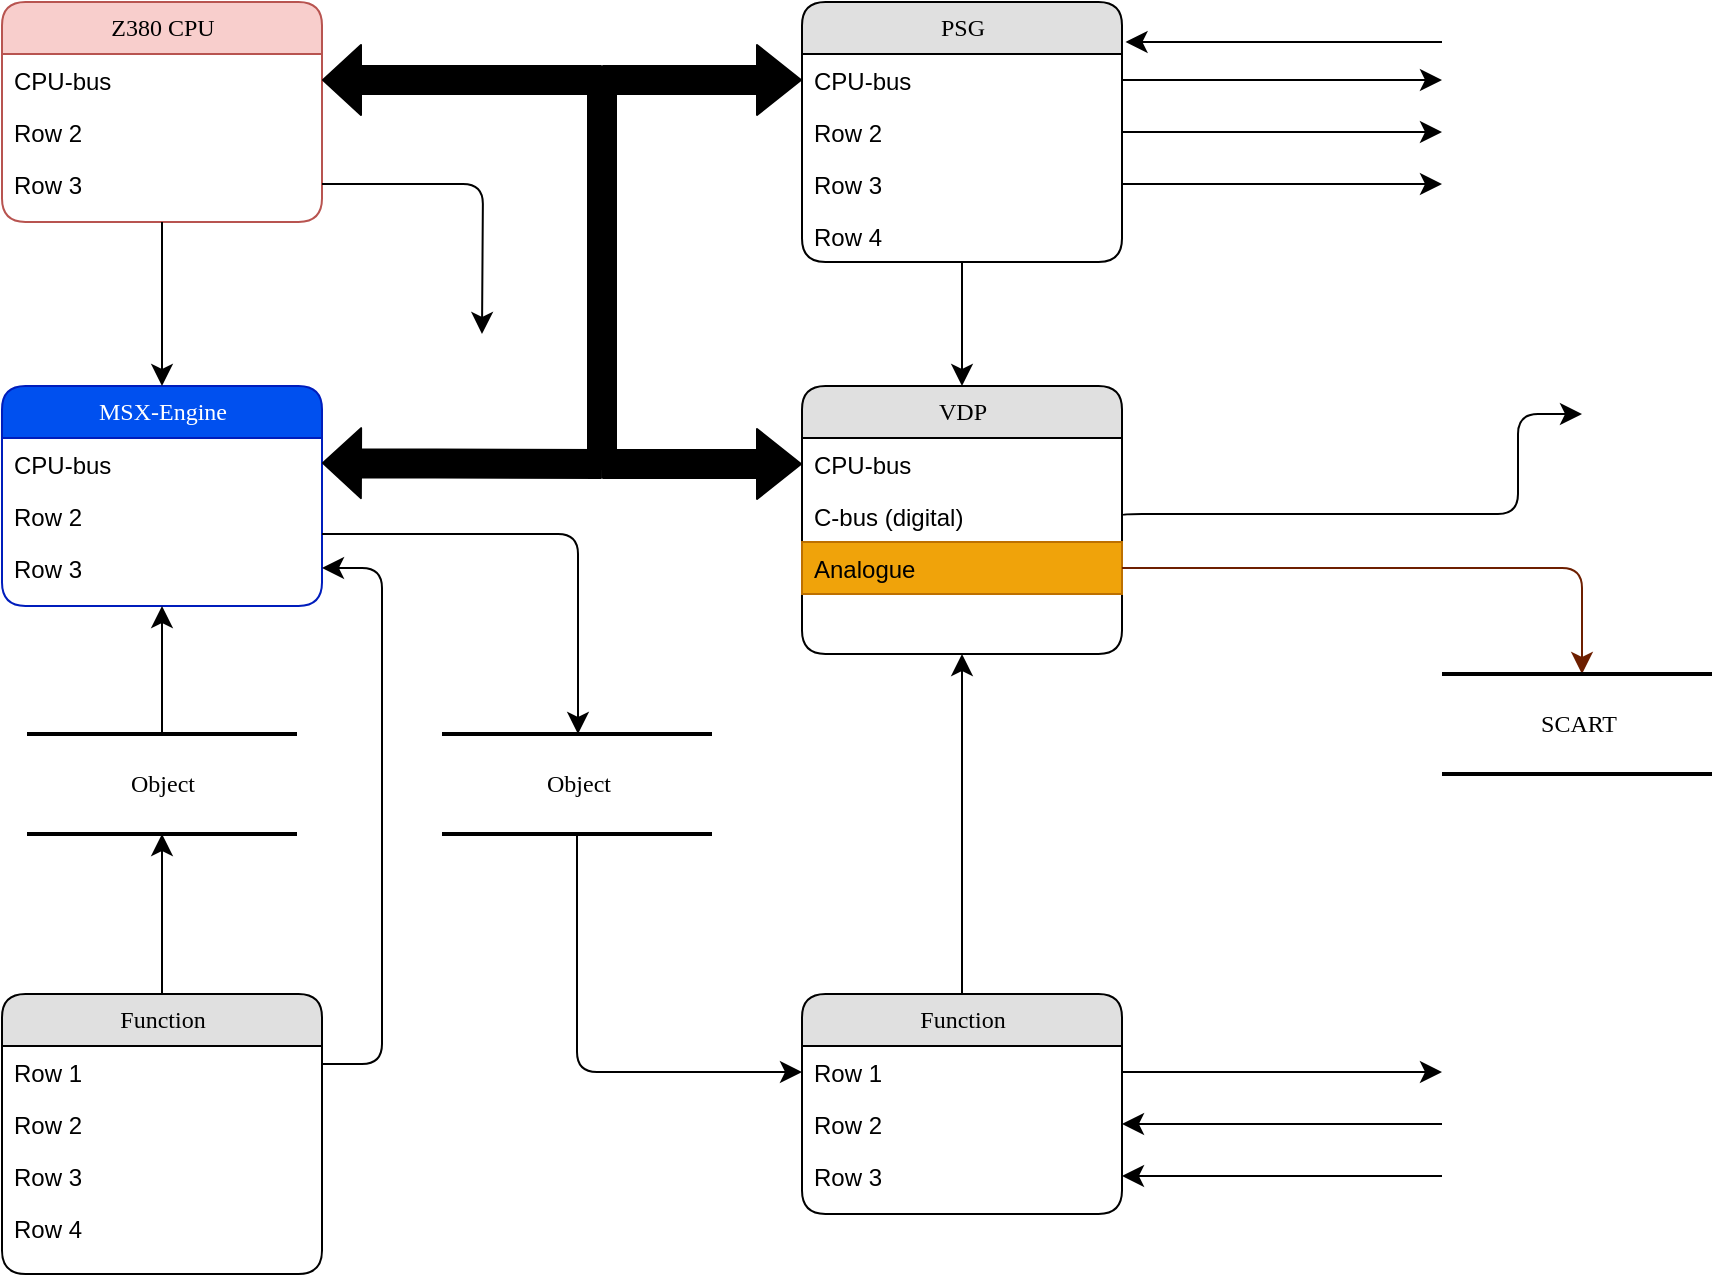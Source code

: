 <mxfile version="19.0.3" type="device"><diagram name="Page-1" id="b520641d-4fe3-3701-9064-5fc419738815"><mxGraphModel dx="1102" dy="865" grid="1" gridSize="10" guides="1" tooltips="1" connect="1" arrows="1" fold="1" page="1" pageScale="1" pageWidth="1100" pageHeight="850" background="none" math="0" shadow="0"><root><mxCell id="0"/><mxCell id="1" parent="0"/><mxCell id="2debaab0fafb2da2-10" value="Object" style="html=1;rounded=0;shadow=0;comic=0;labelBackgroundColor=none;strokeWidth=2;fontFamily=Verdana;fontSize=12;align=center;shape=mxgraph.ios7ui.horLines;" parent="1" vertex="1"><mxGeometry x="172.5" y="440" width="135" height="50" as="geometry"/></mxCell><mxCell id="21ea969265ad0168-6" value="Z380 CPU" style="swimlane;html=1;fontStyle=0;childLayout=stackLayout;horizontal=1;startSize=26;fillColor=#f8cecc;horizontalStack=0;resizeParent=1;resizeLast=0;collapsible=1;marginBottom=0;swimlaneFillColor=#ffffff;align=center;rounded=1;shadow=0;comic=0;labelBackgroundColor=none;strokeWidth=1;fontFamily=Verdana;fontSize=12;strokeColor=#b85450;" parent="1" vertex="1"><mxGeometry x="160" y="74" width="160" height="110" as="geometry"/></mxCell><mxCell id="21ea969265ad0168-7" value="CPU-bus" style="text;html=1;strokeColor=none;fillColor=none;spacingLeft=4;spacingRight=4;whiteSpace=wrap;overflow=hidden;rotatable=0;points=[[0,0.5],[1,0.5]];portConstraint=eastwest;" parent="21ea969265ad0168-6" vertex="1"><mxGeometry y="26" width="160" height="26" as="geometry"/></mxCell><mxCell id="21ea969265ad0168-8" value="Row 2" style="text;html=1;strokeColor=none;fillColor=none;spacingLeft=4;spacingRight=4;whiteSpace=wrap;overflow=hidden;rotatable=0;points=[[0,0.5],[1,0.5]];portConstraint=eastwest;" parent="21ea969265ad0168-6" vertex="1"><mxGeometry y="52" width="160" height="26" as="geometry"/></mxCell><mxCell id="21ea969265ad0168-9" value="Row 3" style="text;html=1;strokeColor=none;fillColor=none;spacingLeft=4;spacingRight=4;whiteSpace=wrap;overflow=hidden;rotatable=0;points=[[0,0.5],[1,0.5]];portConstraint=eastwest;" parent="21ea969265ad0168-6" vertex="1"><mxGeometry y="78" width="160" height="26" as="geometry"/></mxCell><mxCell id="21ea969265ad0168-10" value="PSG&lt;br&gt;" style="swimlane;html=1;fontStyle=0;childLayout=stackLayout;horizontal=1;startSize=26;fillColor=#e0e0e0;horizontalStack=0;resizeParent=1;resizeLast=0;collapsible=1;marginBottom=0;swimlaneFillColor=#ffffff;align=center;rounded=1;shadow=0;comic=0;labelBackgroundColor=none;strokeWidth=1;fontFamily=Verdana;fontSize=12" parent="1" vertex="1"><mxGeometry x="560" y="74" width="160" height="130" as="geometry"/></mxCell><mxCell id="21ea969265ad0168-11" value="CPU-bus" style="text;html=1;strokeColor=none;fillColor=none;spacingLeft=4;spacingRight=4;whiteSpace=wrap;overflow=hidden;rotatable=0;points=[[0,0.5],[1,0.5]];portConstraint=eastwest;" parent="21ea969265ad0168-10" vertex="1"><mxGeometry y="26" width="160" height="26" as="geometry"/></mxCell><mxCell id="21ea969265ad0168-12" value="Row 2" style="text;html=1;strokeColor=none;fillColor=none;spacingLeft=4;spacingRight=4;whiteSpace=wrap;overflow=hidden;rotatable=0;points=[[0,0.5],[1,0.5]];portConstraint=eastwest;" parent="21ea969265ad0168-10" vertex="1"><mxGeometry y="52" width="160" height="26" as="geometry"/></mxCell><mxCell id="21ea969265ad0168-52" value="Row 3" style="text;html=1;strokeColor=none;fillColor=none;spacingLeft=4;spacingRight=4;whiteSpace=wrap;overflow=hidden;rotatable=0;points=[[0,0.5],[1,0.5]];portConstraint=eastwest;" parent="21ea969265ad0168-10" vertex="1"><mxGeometry y="78" width="160" height="26" as="geometry"/></mxCell><mxCell id="21ea969265ad0168-13" value="Row 4" style="text;html=1;strokeColor=none;fillColor=none;spacingLeft=4;spacingRight=4;whiteSpace=wrap;overflow=hidden;rotatable=0;points=[[0,0.5],[1,0.5]];portConstraint=eastwest;" parent="21ea969265ad0168-10" vertex="1"><mxGeometry y="104" width="160" height="26" as="geometry"/></mxCell><mxCell id="21ea969265ad0168-14" value="MSX-Engine&lt;br&gt;" style="swimlane;html=1;fontStyle=0;childLayout=stackLayout;horizontal=1;startSize=26;fillColor=#0050ef;horizontalStack=0;resizeParent=1;resizeLast=0;collapsible=1;marginBottom=0;swimlaneFillColor=#ffffff;align=center;rounded=1;shadow=0;comic=0;labelBackgroundColor=none;strokeWidth=1;fontFamily=Verdana;fontSize=12;strokeColor=#001DBC;fontColor=#ffffff;" parent="1" vertex="1"><mxGeometry x="160" y="266" width="160" height="110" as="geometry"/></mxCell><mxCell id="21ea969265ad0168-15" value="CPU-bus" style="text;html=1;strokeColor=none;fillColor=none;spacingLeft=4;spacingRight=4;whiteSpace=wrap;overflow=hidden;rotatable=0;points=[[0,0.5],[1,0.5]];portConstraint=eastwest;" parent="21ea969265ad0168-14" vertex="1"><mxGeometry y="26" width="160" height="26" as="geometry"/></mxCell><mxCell id="21ea969265ad0168-16" value="Row 2" style="text;html=1;strokeColor=none;fillColor=none;spacingLeft=4;spacingRight=4;whiteSpace=wrap;overflow=hidden;rotatable=0;points=[[0,0.5],[1,0.5]];portConstraint=eastwest;" parent="21ea969265ad0168-14" vertex="1"><mxGeometry y="52" width="160" height="26" as="geometry"/></mxCell><mxCell id="21ea969265ad0168-17" value="Row 3" style="text;html=1;strokeColor=none;fillColor=none;spacingLeft=4;spacingRight=4;whiteSpace=wrap;overflow=hidden;rotatable=0;points=[[0,0.5],[1,0.5]];portConstraint=eastwest;" parent="21ea969265ad0168-14" vertex="1"><mxGeometry y="78" width="160" height="26" as="geometry"/></mxCell><mxCell id="21ea969265ad0168-18" value="Function" style="swimlane;html=1;fontStyle=0;childLayout=stackLayout;horizontal=1;startSize=26;fillColor=#e0e0e0;horizontalStack=0;resizeParent=1;resizeLast=0;collapsible=1;marginBottom=0;swimlaneFillColor=#ffffff;align=center;rounded=1;shadow=0;comic=0;labelBackgroundColor=none;strokeWidth=1;fontFamily=Verdana;fontSize=12" parent="1" vertex="1"><mxGeometry x="160" y="570" width="160" height="140" as="geometry"/></mxCell><mxCell id="21ea969265ad0168-19" value="Row 1" style="text;html=1;strokeColor=none;fillColor=none;spacingLeft=4;spacingRight=4;whiteSpace=wrap;overflow=hidden;rotatable=0;points=[[0,0.5],[1,0.5]];portConstraint=eastwest;" parent="21ea969265ad0168-18" vertex="1"><mxGeometry y="26" width="160" height="26" as="geometry"/></mxCell><mxCell id="21ea969265ad0168-20" value="Row 2" style="text;html=1;strokeColor=none;fillColor=none;spacingLeft=4;spacingRight=4;whiteSpace=wrap;overflow=hidden;rotatable=0;points=[[0,0.5],[1,0.5]];portConstraint=eastwest;" parent="21ea969265ad0168-18" vertex="1"><mxGeometry y="52" width="160" height="26" as="geometry"/></mxCell><mxCell id="21ea969265ad0168-51" value="Row 3" style="text;html=1;strokeColor=none;fillColor=none;spacingLeft=4;spacingRight=4;whiteSpace=wrap;overflow=hidden;rotatable=0;points=[[0,0.5],[1,0.5]];portConstraint=eastwest;" parent="21ea969265ad0168-18" vertex="1"><mxGeometry y="78" width="160" height="26" as="geometry"/></mxCell><mxCell id="21ea969265ad0168-21" value="Row 4" style="text;html=1;strokeColor=none;fillColor=none;spacingLeft=4;spacingRight=4;whiteSpace=wrap;overflow=hidden;rotatable=0;points=[[0,0.5],[1,0.5]];portConstraint=eastwest;" parent="21ea969265ad0168-18" vertex="1"><mxGeometry y="104" width="160" height="26" as="geometry"/></mxCell><mxCell id="21ea969265ad0168-22" value="VDP" style="swimlane;html=1;fontStyle=0;childLayout=stackLayout;horizontal=1;startSize=26;fillColor=#e0e0e0;horizontalStack=0;resizeParent=1;resizeLast=0;collapsible=1;marginBottom=0;swimlaneFillColor=#ffffff;align=center;rounded=1;shadow=0;comic=0;labelBackgroundColor=none;strokeWidth=1;fontFamily=Verdana;fontSize=12" parent="1" vertex="1"><mxGeometry x="560" y="266" width="160" height="134" as="geometry"/></mxCell><mxCell id="21ea969265ad0168-23" value="CPU-bus" style="text;html=1;strokeColor=none;fillColor=none;spacingLeft=4;spacingRight=4;whiteSpace=wrap;overflow=hidden;rotatable=0;points=[[0,0.5],[1,0.5]];portConstraint=eastwest;" parent="21ea969265ad0168-22" vertex="1"><mxGeometry y="26" width="160" height="26" as="geometry"/></mxCell><mxCell id="21ea969265ad0168-24" value="C-bus (digital)" style="text;html=1;strokeColor=none;fillColor=none;spacingLeft=4;spacingRight=4;whiteSpace=wrap;overflow=hidden;rotatable=0;points=[[0,0.5],[1,0.5]];portConstraint=eastwest;" parent="21ea969265ad0168-22" vertex="1"><mxGeometry y="52" width="160" height="26" as="geometry"/></mxCell><mxCell id="NUfY3C8CSdBIGHYNwxis-8" value="Analogue&lt;br&gt;" style="text;html=1;strokeColor=#BD7000;fillColor=#f0a30a;spacingLeft=4;spacingRight=4;whiteSpace=wrap;overflow=hidden;rotatable=0;points=[[0,0.5],[1,0.5]];portConstraint=eastwest;fontColor=#000000;" vertex="1" parent="21ea969265ad0168-22"><mxGeometry y="78" width="160" height="26" as="geometry"/></mxCell><mxCell id="21ea969265ad0168-26" value="Function" style="swimlane;html=1;fontStyle=0;childLayout=stackLayout;horizontal=1;startSize=26;fillColor=#e0e0e0;horizontalStack=0;resizeParent=1;resizeLast=0;collapsible=1;marginBottom=0;swimlaneFillColor=#ffffff;align=center;rounded=1;shadow=0;comic=0;labelBackgroundColor=none;strokeWidth=1;fontFamily=Verdana;fontSize=12" parent="1" vertex="1"><mxGeometry x="560" y="570" width="160" height="110" as="geometry"/></mxCell><mxCell id="21ea969265ad0168-27" value="Row 1" style="text;html=1;strokeColor=none;fillColor=none;spacingLeft=4;spacingRight=4;whiteSpace=wrap;overflow=hidden;rotatable=0;points=[[0,0.5],[1,0.5]];portConstraint=eastwest;" parent="21ea969265ad0168-26" vertex="1"><mxGeometry y="26" width="160" height="26" as="geometry"/></mxCell><mxCell id="21ea969265ad0168-28" value="Row 2" style="text;html=1;strokeColor=none;fillColor=none;spacingLeft=4;spacingRight=4;whiteSpace=wrap;overflow=hidden;rotatable=0;points=[[0,0.5],[1,0.5]];portConstraint=eastwest;" parent="21ea969265ad0168-26" vertex="1"><mxGeometry y="52" width="160" height="26" as="geometry"/></mxCell><mxCell id="21ea969265ad0168-29" value="Row 3" style="text;html=1;strokeColor=none;fillColor=none;spacingLeft=4;spacingRight=4;whiteSpace=wrap;overflow=hidden;rotatable=0;points=[[0,0.5],[1,0.5]];portConstraint=eastwest;" parent="21ea969265ad0168-26" vertex="1"><mxGeometry y="78" width="160" height="26" as="geometry"/></mxCell><mxCell id="21ea969265ad0168-30" value="Object" style="html=1;rounded=0;shadow=0;comic=0;labelBackgroundColor=none;strokeWidth=2;fontFamily=Verdana;fontSize=12;align=center;shape=mxgraph.ios7ui.horLines;" parent="1" vertex="1"><mxGeometry x="380" y="440" width="135" height="50" as="geometry"/></mxCell><mxCell id="21ea969265ad0168-31" style="edgeStyle=none;html=1;labelBackgroundColor=none;startFill=0;startSize=8;endFill=1;endSize=8;fontFamily=Verdana;fontSize=12;" parent="1" source="21ea969265ad0168-18" target="2debaab0fafb2da2-10" edge="1"><mxGeometry relative="1" as="geometry"/></mxCell><mxCell id="21ea969265ad0168-32" style="edgeStyle=none;html=1;labelBackgroundColor=none;startFill=0;startSize=8;endFill=1;endSize=8;fontFamily=Verdana;fontSize=12;" parent="1" source="2debaab0fafb2da2-10" target="21ea969265ad0168-14" edge="1"><mxGeometry relative="1" as="geometry"/></mxCell><mxCell id="21ea969265ad0168-33" style="edgeStyle=orthogonalEdgeStyle;html=1;labelBackgroundColor=none;startFill=0;startSize=8;endFill=1;endSize=8;fontFamily=Verdana;fontSize=12;exitX=1;exitY=0.25;entryX=1;entryY=0.5;" parent="1" source="21ea969265ad0168-18" target="21ea969265ad0168-17" edge="1"><mxGeometry relative="1" as="geometry"><Array as="points"><mxPoint x="350" y="605"/><mxPoint x="350" y="357"/></Array></mxGeometry></mxCell><mxCell id="21ea969265ad0168-34" value="" style="edgeStyle=orthogonalEdgeStyle;html=1;labelBackgroundColor=none;startFill=0;startSize=8;endFill=1;endSize=8;fontFamily=Verdana;fontSize=12;" parent="1" source="21ea969265ad0168-30" target="21ea969265ad0168-27" edge="1"><mxGeometry x="-0.134" y="32" relative="1" as="geometry"><mxPoint as="offset"/></mxGeometry></mxCell><mxCell id="21ea969265ad0168-35" style="edgeStyle=orthogonalEdgeStyle;html=1;labelBackgroundColor=none;startFill=0;startSize=8;endFill=1;endSize=8;fontFamily=Verdana;fontSize=12;" parent="1" source="21ea969265ad0168-14" target="21ea969265ad0168-30" edge="1"><mxGeometry relative="1" as="geometry"><Array as="points"><mxPoint x="448" y="340"/></Array></mxGeometry></mxCell><mxCell id="21ea969265ad0168-36" style="edgeStyle=orthogonalEdgeStyle;html=1;labelBackgroundColor=none;startFill=0;startSize=8;endFill=1;endSize=8;fontFamily=Verdana;fontSize=12;" parent="1" source="21ea969265ad0168-6" target="21ea969265ad0168-14" edge="1"><mxGeometry relative="1" as="geometry"/></mxCell><mxCell id="21ea969265ad0168-37" style="edgeStyle=orthogonalEdgeStyle;html=1;labelBackgroundColor=none;startFill=0;startSize=8;endFill=1;endSize=8;fontFamily=Verdana;fontSize=12;" parent="1" source="21ea969265ad0168-26" target="21ea969265ad0168-22" edge="1"><mxGeometry relative="1" as="geometry"/></mxCell><mxCell id="21ea969265ad0168-38" style="edgeStyle=orthogonalEdgeStyle;html=1;labelBackgroundColor=none;startFill=0;startSize=8;endFill=1;endSize=8;fontFamily=Verdana;fontSize=12;" parent="1" source="21ea969265ad0168-10" target="21ea969265ad0168-22" edge="1"><mxGeometry relative="1" as="geometry"/></mxCell><mxCell id="21ea969265ad0168-40" style="edgeStyle=orthogonalEdgeStyle;html=1;entryX=1;entryY=0.5;labelBackgroundColor=none;startFill=0;endFill=1;fontFamily=Verdana;fontSize=12;strokeWidth=1;shape=flexArrow;fillColor=#000000;strokeColor=default;startArrow=none;width=14;startSize=7;" parent="1" source="NUfY3C8CSdBIGHYNwxis-1" target="21ea969265ad0168-7" edge="1"><mxGeometry relative="1" as="geometry"><mxPoint x="520" y="70" as="sourcePoint"/></mxGeometry></mxCell><mxCell id="21ea969265ad0168-41" style="edgeStyle=orthogonalEdgeStyle;html=1;exitX=1;exitY=0.5;labelBackgroundColor=none;startFill=0;startSize=8;endFill=1;endSize=8;fontFamily=Verdana;fontSize=12;" parent="1" source="21ea969265ad0168-9" edge="1"><mxGeometry relative="1" as="geometry"><mxPoint x="400" y="240" as="targetPoint"/></mxGeometry></mxCell><mxCell id="21ea969265ad0168-43" style="edgeStyle=orthogonalEdgeStyle;html=1;labelBackgroundColor=none;startFill=0;startSize=8;endFill=1;endSize=8;fontFamily=Verdana;fontSize=12;exitX=1;exitY=0.5;exitDx=0;exitDy=0;fillColor=#a0522d;strokeColor=#6D1F00;" parent="1" source="NUfY3C8CSdBIGHYNwxis-8" edge="1" target="NUfY3C8CSdBIGHYNwxis-6"><mxGeometry relative="1" as="geometry"><mxPoint x="880" y="331" as="targetPoint"/><mxPoint x="800" y="340" as="sourcePoint"/><Array as="points"><mxPoint x="950" y="357"/></Array></mxGeometry></mxCell><mxCell id="21ea969265ad0168-44" style="edgeStyle=orthogonalEdgeStyle;html=1;exitX=1;exitY=0.5;labelBackgroundColor=none;startFill=0;startSize=8;endFill=1;endSize=8;fontFamily=Verdana;fontSize=12;" parent="1" source="21ea969265ad0168-27" edge="1"><mxGeometry relative="1" as="geometry"><mxPoint x="880" y="609" as="targetPoint"/></mxGeometry></mxCell><mxCell id="21ea969265ad0168-45" style="edgeStyle=orthogonalEdgeStyle;html=1;labelBackgroundColor=none;startFill=0;startSize=8;endFill=1;endSize=8;fontFamily=Verdana;fontSize=12;entryX=1;entryY=0.5;" parent="1" target="21ea969265ad0168-28" edge="1"><mxGeometry relative="1" as="geometry"><mxPoint x="890" y="619" as="targetPoint"/><mxPoint x="880" y="635" as="sourcePoint"/><Array as="points"><mxPoint x="880" y="635"/></Array></mxGeometry></mxCell><mxCell id="21ea969265ad0168-46" style="edgeStyle=orthogonalEdgeStyle;html=1;labelBackgroundColor=none;startFill=0;startSize=8;endFill=1;endSize=8;fontFamily=Verdana;fontSize=12;entryX=1;entryY=0.5;" parent="1" target="21ea969265ad0168-29" edge="1"><mxGeometry relative="1" as="geometry"><mxPoint x="730.19" y="645.095" as="targetPoint"/><mxPoint x="880" y="661" as="sourcePoint"/><Array as="points"><mxPoint x="800" y="661"/><mxPoint x="800" y="661"/></Array></mxGeometry></mxCell><mxCell id="21ea969265ad0168-47" style="edgeStyle=orthogonalEdgeStyle;html=1;exitX=1;exitY=0.5;labelBackgroundColor=none;startFill=0;startSize=8;endFill=1;endSize=8;fontFamily=Verdana;fontSize=12;" parent="1" source="21ea969265ad0168-11" edge="1"><mxGeometry relative="1" as="geometry"><mxPoint x="880" y="113" as="targetPoint"/></mxGeometry></mxCell><mxCell id="21ea969265ad0168-48" style="edgeStyle=orthogonalEdgeStyle;html=1;exitX=1;exitY=0.5;labelBackgroundColor=none;startFill=0;startSize=8;endFill=1;endSize=8;fontFamily=Verdana;fontSize=12;" parent="1" source="21ea969265ad0168-12" edge="1"><mxGeometry relative="1" as="geometry"><mxPoint x="880" y="139" as="targetPoint"/></mxGeometry></mxCell><mxCell id="21ea969265ad0168-49" style="edgeStyle=orthogonalEdgeStyle;html=1;exitX=1;exitY=0.5;labelBackgroundColor=none;startFill=0;startSize=8;endFill=1;endSize=8;fontFamily=Verdana;fontSize=12;" parent="1" source="21ea969265ad0168-52" edge="1"><mxGeometry relative="1" as="geometry"><mxPoint x="880" y="165" as="targetPoint"/><Array as="points"/></mxGeometry></mxCell><mxCell id="21ea969265ad0168-50" style="edgeStyle=elbowEdgeStyle;html=1;labelBackgroundColor=none;startFill=0;startSize=8;endFill=1;endSize=8;fontFamily=Verdana;fontSize=12;elbow=vertical;entryX=1.011;entryY=0.152;entryPerimeter=0;" parent="1" target="21ea969265ad0168-10" edge="1"><mxGeometry relative="1" as="geometry"><mxPoint x="740" y="89" as="targetPoint"/><mxPoint x="880" y="94" as="sourcePoint"/><Array as="points"><mxPoint x="810" y="94"/></Array></mxGeometry></mxCell><mxCell id="NUfY3C8CSdBIGHYNwxis-1" value="" style="shape=waypoint;sketch=0;fillStyle=solid;size=6;pointerEvents=1;points=[];fillColor=none;resizable=0;rotatable=0;perimeter=centerPerimeter;snapToPoint=1;" vertex="1" parent="1"><mxGeometry x="440" y="93" width="40" height="40" as="geometry"/></mxCell><mxCell id="NUfY3C8CSdBIGHYNwxis-4" value="" style="edgeStyle=orthogonalEdgeStyle;html=1;labelBackgroundColor=none;startFill=0;endFill=1;fontFamily=Verdana;fontSize=12;strokeWidth=1;shape=flexArrow;fillColor=#000000;strokeColor=default;startArrow=block;width=14;startSize=7;endArrow=none;" edge="1" parent="1" source="21ea969265ad0168-11" target="NUfY3C8CSdBIGHYNwxis-1"><mxGeometry relative="1" as="geometry"><mxPoint x="560" y="113" as="sourcePoint"/><mxPoint x="320" y="113" as="targetPoint"/></mxGeometry></mxCell><mxCell id="NUfY3C8CSdBIGHYNwxis-5" value="" style="edgeStyle=orthogonalEdgeStyle;html=1;labelBackgroundColor=none;startFill=0;endFill=1;fontFamily=Verdana;fontSize=12;strokeWidth=1;shape=flexArrow;fillColor=#000000;strokeColor=default;startArrow=none;width=14;startSize=7;endArrow=none;exitDx=0;exitDy=0;" edge="1" parent="1" source="NUfY3C8CSdBIGHYNwxis-10" target="NUfY3C8CSdBIGHYNwxis-1"><mxGeometry relative="1" as="geometry"><mxPoint x="520" y="190" as="sourcePoint"/><mxPoint x="470" y="123" as="targetPoint"/></mxGeometry></mxCell><mxCell id="NUfY3C8CSdBIGHYNwxis-6" value="SCART" style="html=1;rounded=0;shadow=0;comic=0;labelBackgroundColor=none;strokeWidth=2;fontFamily=Verdana;fontSize=12;align=center;shape=mxgraph.ios7ui.horLines;" vertex="1" parent="1"><mxGeometry x="880" y="410" width="135" height="50" as="geometry"/></mxCell><mxCell id="NUfY3C8CSdBIGHYNwxis-7" style="edgeStyle=orthogonalEdgeStyle;html=1;labelBackgroundColor=none;startFill=0;startSize=8;endFill=1;endSize=8;fontFamily=Verdana;fontSize=12;exitX=1;exitY=0.5;exitDx=0;exitDy=0;" edge="1" parent="1" source="21ea969265ad0168-24"><mxGeometry relative="1" as="geometry"><mxPoint x="950" y="280" as="targetPoint"/><mxPoint x="720" y="310" as="sourcePoint"/><Array as="points"><mxPoint x="720" y="330"/><mxPoint x="918" y="330"/><mxPoint x="918" y="280"/></Array></mxGeometry></mxCell><mxCell id="NUfY3C8CSdBIGHYNwxis-10" value="" style="shape=waypoint;sketch=0;fillStyle=solid;size=6;pointerEvents=1;points=[];fillColor=none;resizable=0;rotatable=0;perimeter=centerPerimeter;snapToPoint=1;" vertex="1" parent="1"><mxGeometry x="440" y="285" width="40" height="40" as="geometry"/></mxCell><mxCell id="NUfY3C8CSdBIGHYNwxis-11" value="" style="edgeStyle=orthogonalEdgeStyle;html=1;labelBackgroundColor=none;startFill=0;endFill=1;fontFamily=Verdana;fontSize=12;strokeWidth=1;shape=flexArrow;fillColor=#000000;strokeColor=default;startArrow=block;width=14;startSize=7;endArrow=none;exitX=0;exitY=0.5;exitDx=0;exitDy=0;" edge="1" parent="1" source="21ea969265ad0168-23" target="NUfY3C8CSdBIGHYNwxis-10"><mxGeometry relative="1" as="geometry"><mxPoint x="560" y="305" as="sourcePoint"/><mxPoint x="460" y="113" as="targetPoint"/></mxGeometry></mxCell><mxCell id="NUfY3C8CSdBIGHYNwxis-15" value="" style="edgeStyle=orthogonalEdgeStyle;html=1;labelBackgroundColor=none;startFill=0;endFill=1;fontFamily=Verdana;fontSize=12;strokeWidth=1;shape=flexArrow;fillColor=#000000;strokeColor=default;startArrow=none;width=14;startSize=7;endArrow=block;" edge="1" parent="1" source="NUfY3C8CSdBIGHYNwxis-10"><mxGeometry relative="1" as="geometry"><mxPoint x="420" y="304.5" as="sourcePoint"/><mxPoint x="320" y="304.5" as="targetPoint"/></mxGeometry></mxCell></root></mxGraphModel></diagram></mxfile>